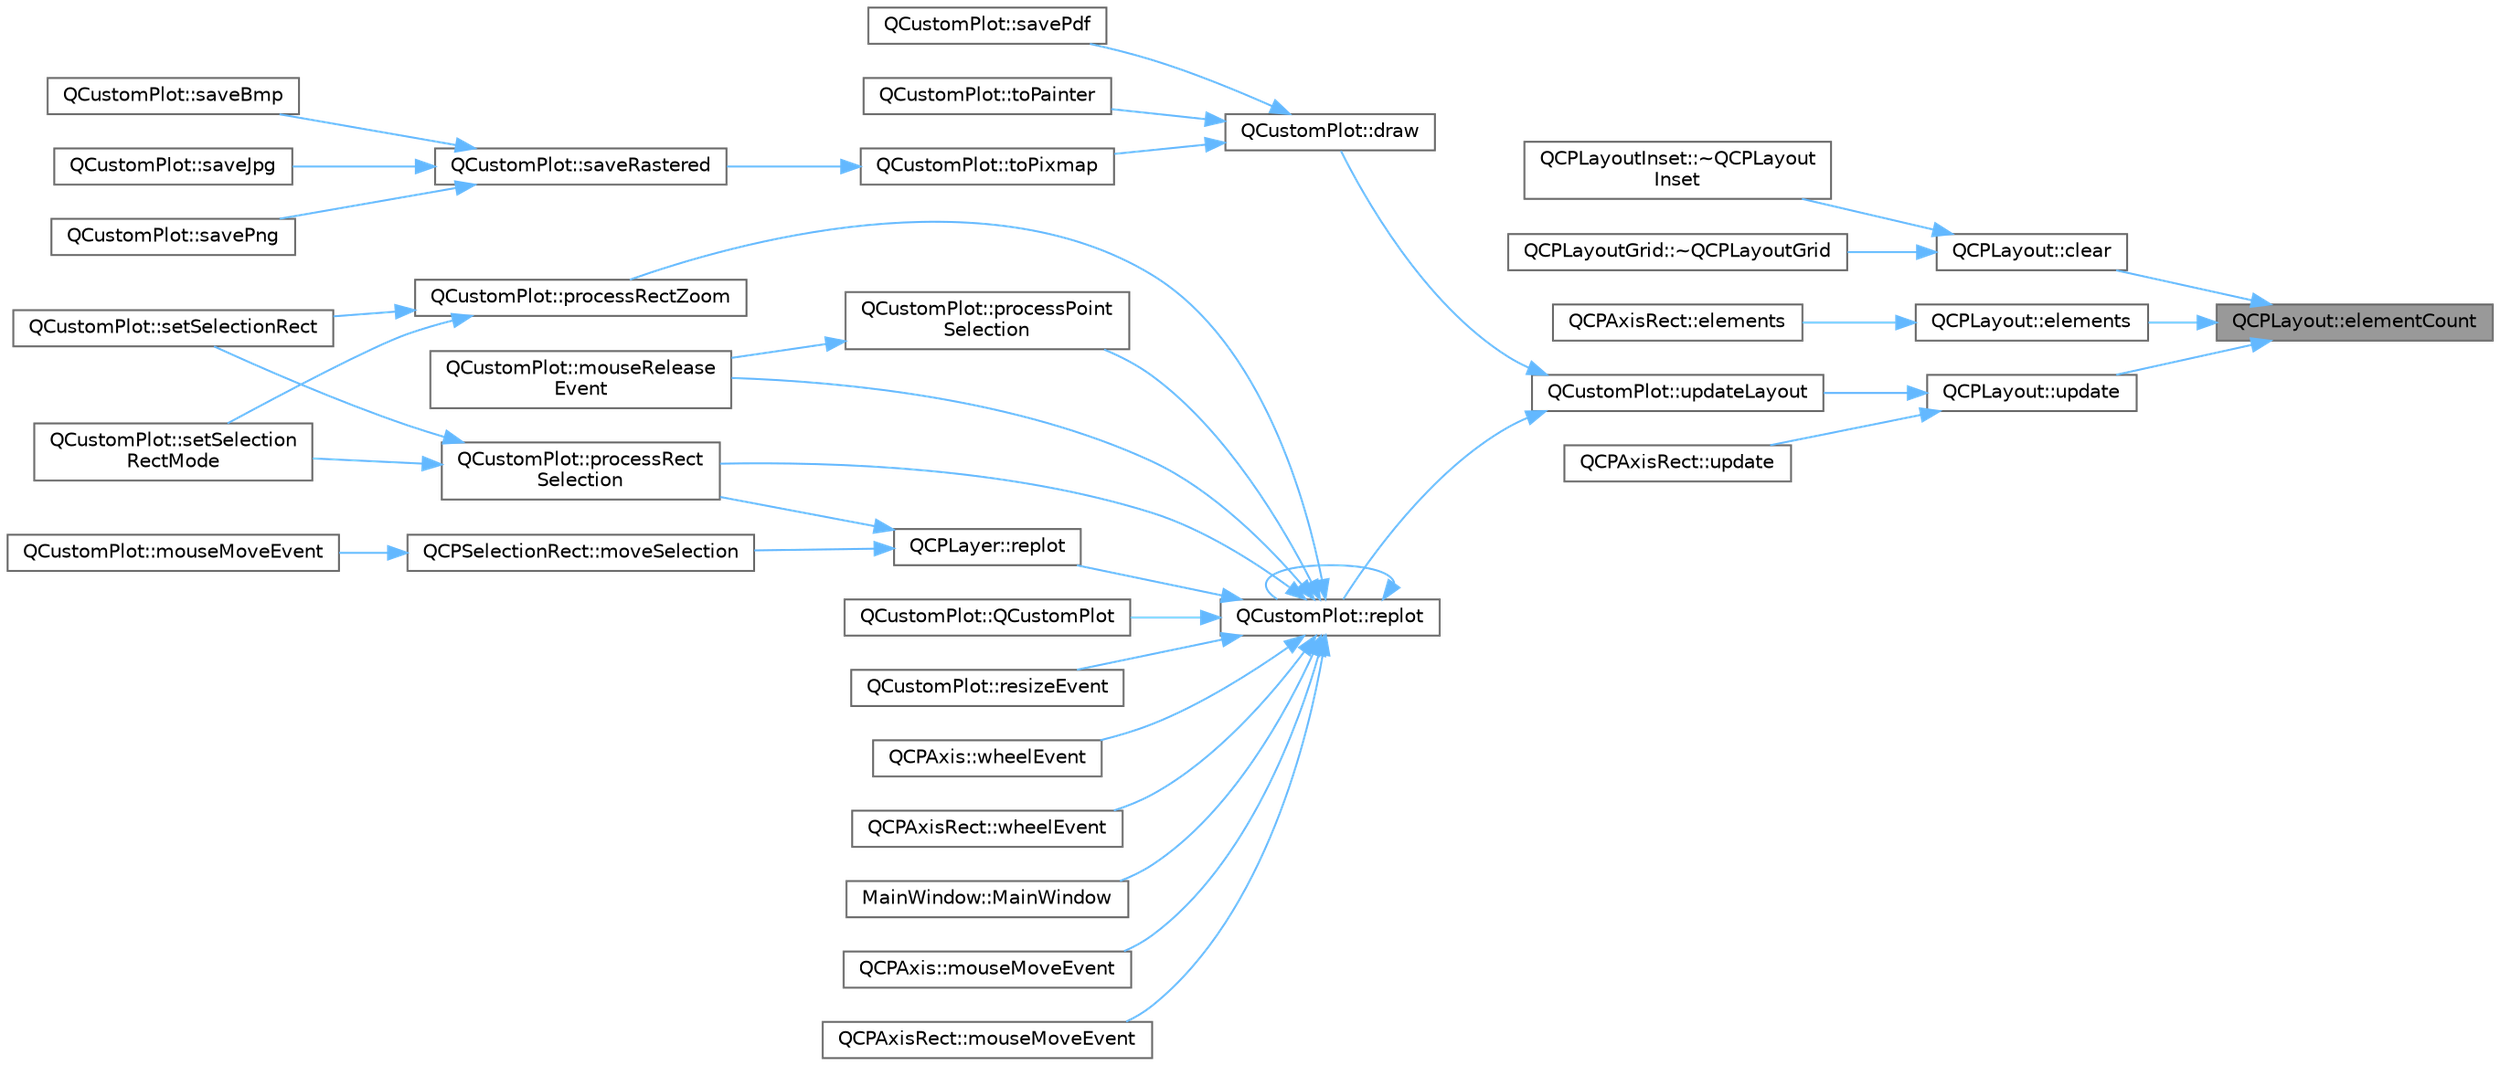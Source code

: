 digraph "QCPLayout::elementCount"
{
 // LATEX_PDF_SIZE
  bgcolor="transparent";
  edge [fontname=Helvetica,fontsize=10,labelfontname=Helvetica,labelfontsize=10];
  node [fontname=Helvetica,fontsize=10,shape=box,height=0.2,width=0.4];
  rankdir="RL";
  Node1 [label="QCPLayout::elementCount",height=0.2,width=0.4,color="gray40", fillcolor="grey60", style="filled", fontcolor="black",tooltip=" "];
  Node1 -> Node2 [dir="back",color="steelblue1",style="solid"];
  Node2 [label="QCPLayout::clear",height=0.2,width=0.4,color="grey40", fillcolor="white", style="filled",URL="$class_q_c_p_layout.html#a02883bdf2769b5b227f0232dba1ac4ee",tooltip=" "];
  Node2 -> Node3 [dir="back",color="steelblue1",style="solid"];
  Node3 [label="QCPLayoutGrid::~QCPLayoutGrid",height=0.2,width=0.4,color="grey40", fillcolor="white", style="filled",URL="$class_q_c_p_layout_grid.html#af859f4a4db693a21056a9e615f6c4a90",tooltip=" "];
  Node2 -> Node4 [dir="back",color="steelblue1",style="solid"];
  Node4 [label="QCPLayoutInset::~QCPLayout\lInset",height=0.2,width=0.4,color="grey40", fillcolor="white", style="filled",URL="$class_q_c_p_layout_inset.html#a7d0e5647b2e92df92abab532441db112",tooltip=" "];
  Node1 -> Node5 [dir="back",color="steelblue1",style="solid"];
  Node5 [label="QCPLayout::elements",height=0.2,width=0.4,color="grey40", fillcolor="white", style="filled",URL="$class_q_c_p_layout.html#aca129722c019f91d3367046f80abfa77",tooltip=" "];
  Node5 -> Node6 [dir="back",color="steelblue1",style="solid"];
  Node6 [label="QCPAxisRect::elements",height=0.2,width=0.4,color="grey40", fillcolor="white", style="filled",URL="$class_q_c_p_axis_rect.html#a3aee067fd105f2fa8de9eb8024435ac5",tooltip=" "];
  Node1 -> Node7 [dir="back",color="steelblue1",style="solid"];
  Node7 [label="QCPLayout::update",height=0.2,width=0.4,color="grey40", fillcolor="white", style="filled",URL="$class_q_c_p_layout.html#a48ecc9c98ea90b547c3e27a931a8f7bd",tooltip=" "];
  Node7 -> Node8 [dir="back",color="steelblue1",style="solid"];
  Node8 [label="QCPAxisRect::update",height=0.2,width=0.4,color="grey40", fillcolor="white", style="filled",URL="$class_q_c_p_axis_rect.html#add049d464b9ef2ccdc638adc4ccb4aca",tooltip=" "];
  Node7 -> Node9 [dir="back",color="steelblue1",style="solid"];
  Node9 [label="QCustomPlot::updateLayout",height=0.2,width=0.4,color="grey40", fillcolor="white", style="filled",URL="$class_q_custom_plot.html#a6e6693e2c249f65437382ffd93405e04",tooltip=" "];
  Node9 -> Node10 [dir="back",color="steelblue1",style="solid"];
  Node10 [label="QCustomPlot::draw",height=0.2,width=0.4,color="grey40", fillcolor="white", style="filled",URL="$class_q_custom_plot.html#ad7a7d878bf050f101a43008e7d8fdb52",tooltip=" "];
  Node10 -> Node11 [dir="back",color="steelblue1",style="solid"];
  Node11 [label="QCustomPlot::savePdf",height=0.2,width=0.4,color="grey40", fillcolor="white", style="filled",URL="$class_q_custom_plot.html#ad5acd34f6b39c3516887d7e54fec2412",tooltip=" "];
  Node10 -> Node12 [dir="back",color="steelblue1",style="solid"];
  Node12 [label="QCustomPlot::toPainter",height=0.2,width=0.4,color="grey40", fillcolor="white", style="filled",URL="$class_q_custom_plot.html#a1be68d5c0f1e086d6374d1340a193fb9",tooltip=" "];
  Node10 -> Node13 [dir="back",color="steelblue1",style="solid"];
  Node13 [label="QCustomPlot::toPixmap",height=0.2,width=0.4,color="grey40", fillcolor="white", style="filled",URL="$class_q_custom_plot.html#aabb974d71ce96c137dc04eb6eab844fe",tooltip=" "];
  Node13 -> Node14 [dir="back",color="steelblue1",style="solid"];
  Node14 [label="QCustomPlot::saveRastered",height=0.2,width=0.4,color="grey40", fillcolor="white", style="filled",URL="$class_q_custom_plot.html#ad7723ce2edfa270632ef42b03a444352",tooltip=" "];
  Node14 -> Node15 [dir="back",color="steelblue1",style="solid"];
  Node15 [label="QCustomPlot::saveBmp",height=0.2,width=0.4,color="grey40", fillcolor="white", style="filled",URL="$class_q_custom_plot.html#ae3a86ed0795670e50afa21759d4fa13d",tooltip=" "];
  Node14 -> Node16 [dir="back",color="steelblue1",style="solid"];
  Node16 [label="QCustomPlot::saveJpg",height=0.2,width=0.4,color="grey40", fillcolor="white", style="filled",URL="$class_q_custom_plot.html#a76f0d278e630a711fa6f48048cfd83e4",tooltip=" "];
  Node14 -> Node17 [dir="back",color="steelblue1",style="solid"];
  Node17 [label="QCustomPlot::savePng",height=0.2,width=0.4,color="grey40", fillcolor="white", style="filled",URL="$class_q_custom_plot.html#ac92cc9256d12f354b40a4be4600b5fb9",tooltip=" "];
  Node9 -> Node18 [dir="back",color="steelblue1",style="solid"];
  Node18 [label="QCustomPlot::replot",height=0.2,width=0.4,color="grey40", fillcolor="white", style="filled",URL="$class_q_custom_plot.html#aa4bfe7d70dbe67e81d877819b75ab9af",tooltip=" "];
  Node18 -> Node19 [dir="back",color="steelblue1",style="solid"];
  Node19 [label="MainWindow::MainWindow",height=0.2,width=0.4,color="grey40", fillcolor="white", style="filled",URL="$class_main_window.html#a8b244be8b7b7db1b08de2a2acb9409db",tooltip=" "];
  Node18 -> Node20 [dir="back",color="steelblue1",style="solid"];
  Node20 [label="QCPAxis::mouseMoveEvent",height=0.2,width=0.4,color="grey40", fillcolor="white", style="filled",URL="$class_q_c_p_axis.html#a2a89a13440eec099fc2327c2672be0cd",tooltip=" "];
  Node18 -> Node21 [dir="back",color="steelblue1",style="solid"];
  Node21 [label="QCPAxisRect::mouseMoveEvent",height=0.2,width=0.4,color="grey40", fillcolor="white", style="filled",URL="$class_q_c_p_axis_rect.html#a9cd27ad8c5cfb49aefd9dbb30def4beb",tooltip=" "];
  Node18 -> Node22 [dir="back",color="steelblue1",style="solid"];
  Node22 [label="QCustomPlot::mouseRelease\lEvent",height=0.2,width=0.4,color="grey40", fillcolor="white", style="filled",URL="$class_q_custom_plot.html#adc24846f52199e5a9bc35c387a6ce68d",tooltip=" "];
  Node18 -> Node23 [dir="back",color="steelblue1",style="solid"];
  Node23 [label="QCustomPlot::processPoint\lSelection",height=0.2,width=0.4,color="grey40", fillcolor="white", style="filled",URL="$class_q_custom_plot.html#ac13c10fff6613e3e80e13c787b010838",tooltip=" "];
  Node23 -> Node22 [dir="back",color="steelblue1",style="solid"];
  Node18 -> Node24 [dir="back",color="steelblue1",style="solid"];
  Node24 [label="QCustomPlot::processRect\lSelection",height=0.2,width=0.4,color="grey40", fillcolor="white", style="filled",URL="$class_q_custom_plot.html#ac10849411e1d0e858ea7f29c8ade364c",tooltip=" "];
  Node24 -> Node25 [dir="back",color="steelblue1",style="solid"];
  Node25 [label="QCustomPlot::setSelectionRect",height=0.2,width=0.4,color="grey40", fillcolor="white", style="filled",URL="$class_q_custom_plot.html#a0c09f96df15faa4799ad7051bb16cf33",tooltip=" "];
  Node24 -> Node26 [dir="back",color="steelblue1",style="solid"];
  Node26 [label="QCustomPlot::setSelection\lRectMode",height=0.2,width=0.4,color="grey40", fillcolor="white", style="filled",URL="$class_q_custom_plot.html#a810ef958ebe84db661c7288b526c0deb",tooltip=" "];
  Node18 -> Node27 [dir="back",color="steelblue1",style="solid"];
  Node27 [label="QCustomPlot::processRectZoom",height=0.2,width=0.4,color="grey40", fillcolor="white", style="filled",URL="$class_q_custom_plot.html#a5508a207dcc279f316142f96d984bba3",tooltip=" "];
  Node27 -> Node25 [dir="back",color="steelblue1",style="solid"];
  Node27 -> Node26 [dir="back",color="steelblue1",style="solid"];
  Node18 -> Node28 [dir="back",color="steelblue1",style="solid"];
  Node28 [label="QCustomPlot::QCustomPlot",height=0.2,width=0.4,color="grey40", fillcolor="white", style="filled",URL="$class_q_custom_plot.html#a45b99626558651a6428b83972b0b34b8",tooltip=" "];
  Node18 -> Node29 [dir="back",color="steelblue1",style="solid"];
  Node29 [label="QCPLayer::replot",height=0.2,width=0.4,color="grey40", fillcolor="white", style="filled",URL="$class_q_c_p_layer.html#adefd53b6db02f470151c416f42e37180",tooltip=" "];
  Node29 -> Node30 [dir="back",color="steelblue1",style="solid"];
  Node30 [label="QCPSelectionRect::moveSelection",height=0.2,width=0.4,color="grey40", fillcolor="white", style="filled",URL="$class_q_c_p_selection_rect.html#a95c3f1700be2a6d7bba0fe56ece5fbb1",tooltip=" "];
  Node30 -> Node31 [dir="back",color="steelblue1",style="solid"];
  Node31 [label="QCustomPlot::mouseMoveEvent",height=0.2,width=0.4,color="grey40", fillcolor="white", style="filled",URL="$class_q_custom_plot.html#ae7abdc93b26d2ad4632c1ab75ae5b46f",tooltip=" "];
  Node29 -> Node24 [dir="back",color="steelblue1",style="solid"];
  Node18 -> Node18 [dir="back",color="steelblue1",style="solid"];
  Node18 -> Node32 [dir="back",color="steelblue1",style="solid"];
  Node32 [label="QCustomPlot::resizeEvent",height=0.2,width=0.4,color="grey40", fillcolor="white", style="filled",URL="$class_q_custom_plot.html#af5b69dc6a431562ecdd1d0718bcbdf70",tooltip=" "];
  Node18 -> Node33 [dir="back",color="steelblue1",style="solid"];
  Node33 [label="QCPAxis::wheelEvent",height=0.2,width=0.4,color="grey40", fillcolor="white", style="filled",URL="$class_q_c_p_axis.html#a71643d27524a843230b5ba68085b3d9b",tooltip=" "];
  Node18 -> Node34 [dir="back",color="steelblue1",style="solid"];
  Node34 [label="QCPAxisRect::wheelEvent",height=0.2,width=0.4,color="grey40", fillcolor="white", style="filled",URL="$class_q_c_p_axis_rect.html#a93eeaa0c127d6d6fe8171b2455080262",tooltip=" "];
}
